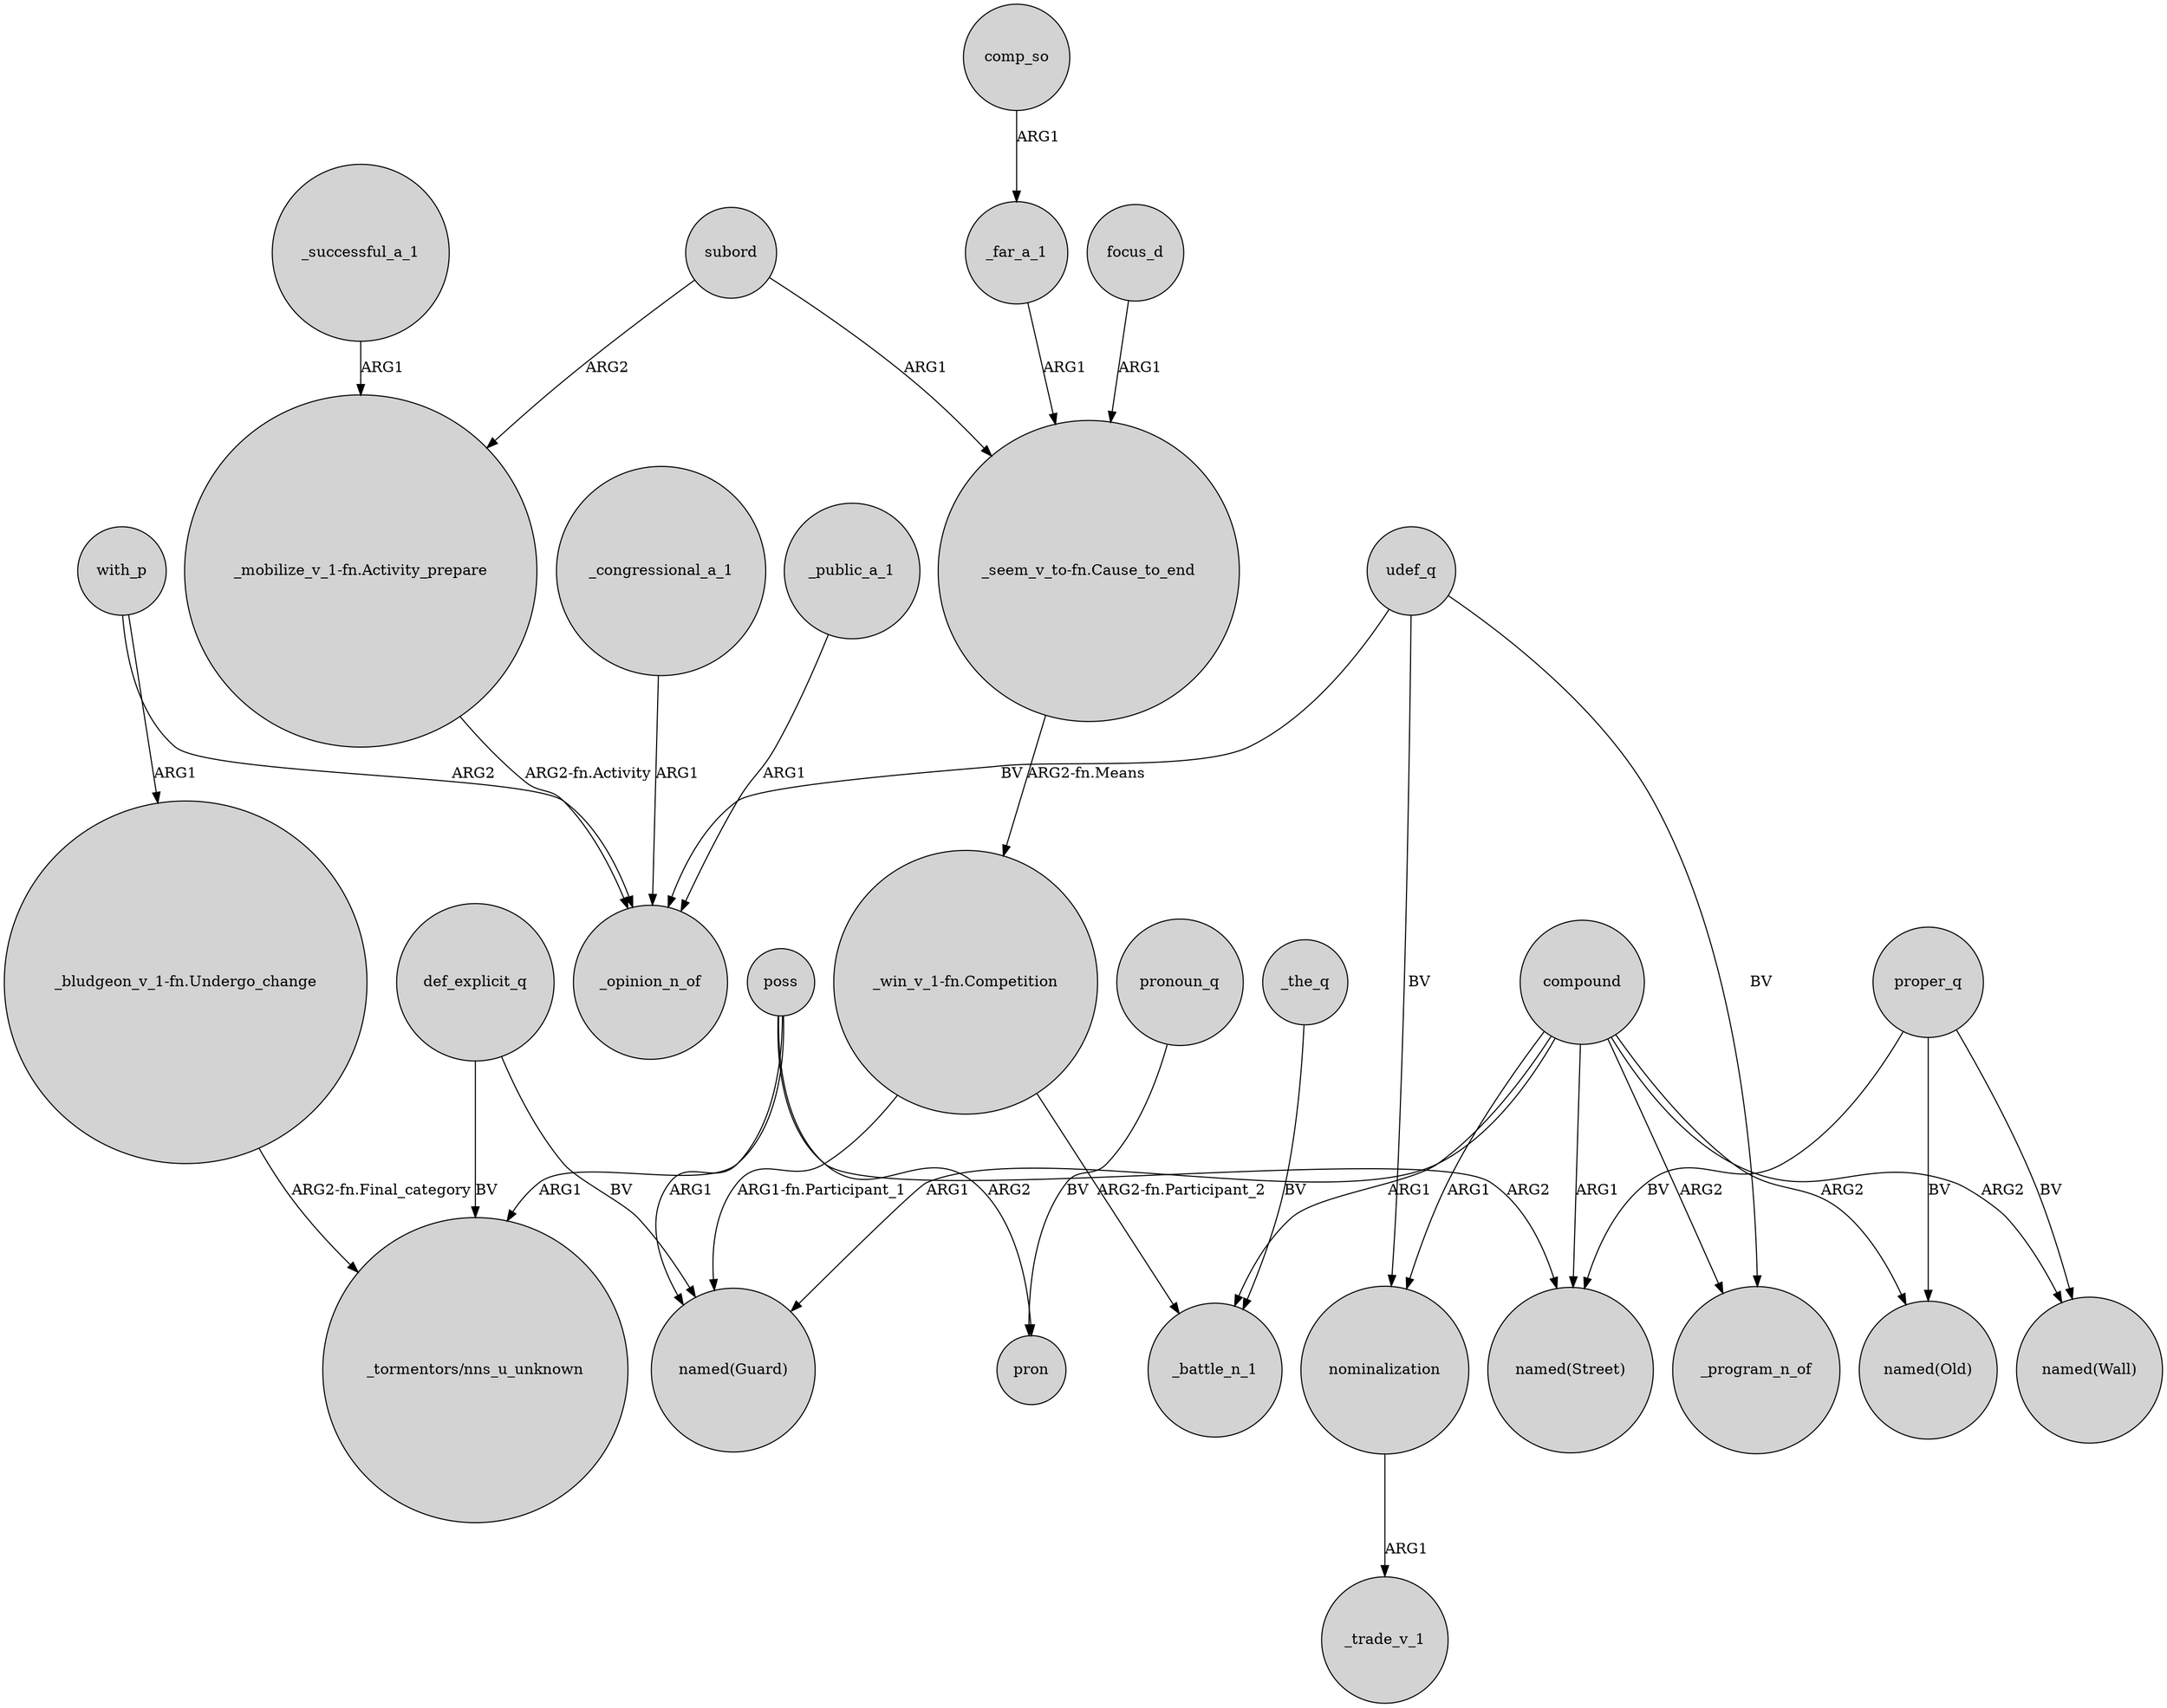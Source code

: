 digraph {
	node [shape=circle style=filled]
	"_mobilize_v_1-fn.Activity_prepare" -> _opinion_n_of [label="ARG2-fn.Activity"]
	_congressional_a_1 -> _opinion_n_of [label=ARG1]
	"_win_v_1-fn.Competition" -> _battle_n_1 [label="ARG2-fn.Participant_2"]
	with_p -> _opinion_n_of [label=ARG2]
	comp_so -> _far_a_1 [label=ARG1]
	poss -> "named(Guard)" [label=ARG1]
	udef_q -> nominalization [label=BV]
	_far_a_1 -> "_seem_v_to-fn.Cause_to_end" [label=ARG1]
	def_explicit_q -> "named(Guard)" [label=BV]
	_public_a_1 -> _opinion_n_of [label=ARG1]
	subord -> "_mobilize_v_1-fn.Activity_prepare" [label=ARG2]
	poss -> "_tormentors/nns_u_unknown" [label=ARG1]
	"_bludgeon_v_1-fn.Undergo_change" -> "_tormentors/nns_u_unknown" [label="ARG2-fn.Final_category"]
	udef_q -> _program_n_of [label=BV]
	_successful_a_1 -> "_mobilize_v_1-fn.Activity_prepare" [label=ARG1]
	compound -> _program_n_of [label=ARG2]
	pronoun_q -> pron [label=BV]
	compound -> "named(Wall)" [label=ARG2]
	poss -> pron [label=ARG2]
	compound -> nominalization [label=ARG1]
	compound -> _battle_n_1 [label=ARG1]
	focus_d -> "_seem_v_to-fn.Cause_to_end" [label=ARG1]
	compound -> "named(Street)" [label=ARG1]
	def_explicit_q -> "_tormentors/nns_u_unknown" [label=BV]
	compound -> "named(Guard)" [label=ARG1]
	proper_q -> "named(Old)" [label=BV]
	with_p -> "_bludgeon_v_1-fn.Undergo_change" [label=ARG1]
	poss -> "named(Street)" [label=ARG2]
	subord -> "_seem_v_to-fn.Cause_to_end" [label=ARG1]
	"_win_v_1-fn.Competition" -> "named(Guard)" [label="ARG1-fn.Participant_1"]
	_the_q -> _battle_n_1 [label=BV]
	proper_q -> "named(Wall)" [label=BV]
	udef_q -> _opinion_n_of [label=BV]
	compound -> "named(Old)" [label=ARG2]
	proper_q -> "named(Street)" [label=BV]
	nominalization -> _trade_v_1 [label=ARG1]
	"_seem_v_to-fn.Cause_to_end" -> "_win_v_1-fn.Competition" [label="ARG2-fn.Means"]
}
